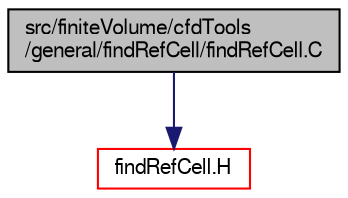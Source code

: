 digraph "src/finiteVolume/cfdTools/general/findRefCell/findRefCell.C"
{
  bgcolor="transparent";
  edge [fontname="FreeSans",fontsize="10",labelfontname="FreeSans",labelfontsize="10"];
  node [fontname="FreeSans",fontsize="10",shape=record];
  Node0 [label="src/finiteVolume/cfdTools\l/general/findRefCell/findRefCell.C",height=0.2,width=0.4,color="black", fillcolor="grey75", style="filled", fontcolor="black"];
  Node0 -> Node1 [color="midnightblue",fontsize="10",style="solid",fontname="FreeSans"];
  Node1 [label="findRefCell.H",height=0.2,width=0.4,color="red",URL="$a01217.html",tooltip="Find the reference cell nearest (in index) to the given cell but which is not on a cyclic..."];
}
